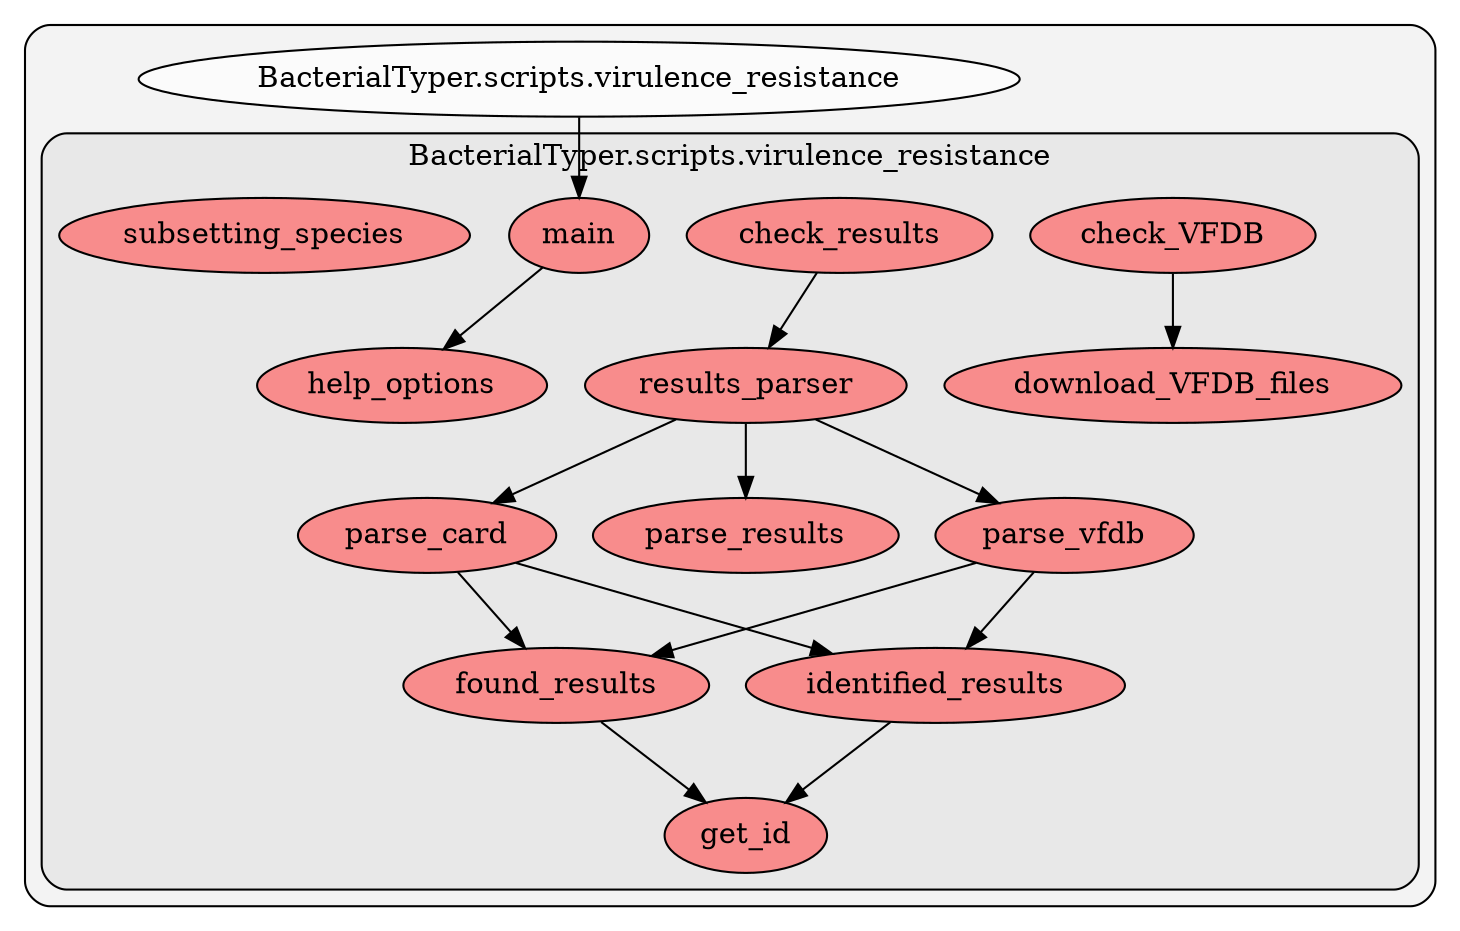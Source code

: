 digraph G {
    graph [rankdir=TB, clusterrank="local"];
    subgraph cluster_G {

        graph [style="filled,rounded",fillcolor="#80808018", label=""];
        BacterialTyper__scripts__virulence_resistance [label="BacterialTyper.scripts.virulence_resistance", style="filled", fillcolor="#ffffffb2", fontcolor="#000000", group="0"];
        subgraph cluster_BacterialTyper__scripts__virulence_resistance {

            graph [style="filled,rounded",fillcolor="#80808018", label="BacterialTyper.scripts.virulence_resistance"];
            BacterialTyper__scripts__virulence_resistance__check_VFDB [label="check_VFDB", style="filled", fillcolor="#ff6565b2", fontcolor="#000000", group="0"];
        }
        subgraph cluster_BacterialTyper__scripts__virulence_resistance {

            graph [style="filled,rounded",fillcolor="#80808018", label="BacterialTyper.scripts.virulence_resistance"];
            BacterialTyper__scripts__virulence_resistance__check_results [label="check_results", style="filled", fillcolor="#ff6565b2", fontcolor="#000000", group="0"];
        }
        subgraph cluster_BacterialTyper__scripts__virulence_resistance {

            graph [style="filled,rounded",fillcolor="#80808018", label="BacterialTyper.scripts.virulence_resistance"];
            BacterialTyper__scripts__virulence_resistance__download_VFDB_files [label="download_VFDB_files", style="filled", fillcolor="#ff6565b2", fontcolor="#000000", group="0"];
        }
        subgraph cluster_BacterialTyper__scripts__virulence_resistance {

            graph [style="filled,rounded",fillcolor="#80808018", label="BacterialTyper.scripts.virulence_resistance"];
            BacterialTyper__scripts__virulence_resistance__found_results [label="found_results", style="filled", fillcolor="#ff6565b2", fontcolor="#000000", group="0"];
        }
        subgraph cluster_BacterialTyper__scripts__virulence_resistance {

            graph [style="filled,rounded",fillcolor="#80808018", label="BacterialTyper.scripts.virulence_resistance"];
            BacterialTyper__scripts__virulence_resistance__get_id [label="get_id", style="filled", fillcolor="#ff6565b2", fontcolor="#000000", group="0"];
        }
        subgraph cluster_BacterialTyper__scripts__virulence_resistance {

            graph [style="filled,rounded",fillcolor="#80808018", label="BacterialTyper.scripts.virulence_resistance"];
            BacterialTyper__scripts__virulence_resistance__help_options [label="help_options", style="filled", fillcolor="#ff6565b2", fontcolor="#000000", group="0"];
        }
        subgraph cluster_BacterialTyper__scripts__virulence_resistance {

            graph [style="filled,rounded",fillcolor="#80808018", label="BacterialTyper.scripts.virulence_resistance"];
            BacterialTyper__scripts__virulence_resistance__identified_results [label="identified_results", style="filled", fillcolor="#ff6565b2", fontcolor="#000000", group="0"];
        }
        subgraph cluster_BacterialTyper__scripts__virulence_resistance {

            graph [style="filled,rounded",fillcolor="#80808018", label="BacterialTyper.scripts.virulence_resistance"];
            BacterialTyper__scripts__virulence_resistance__main [label="main", style="filled", fillcolor="#ff6565b2", fontcolor="#000000", group="0"];
        }
        subgraph cluster_BacterialTyper__scripts__virulence_resistance {

            graph [style="filled,rounded",fillcolor="#80808018", label="BacterialTyper.scripts.virulence_resistance"];
            BacterialTyper__scripts__virulence_resistance__parse_card [label="parse_card", style="filled", fillcolor="#ff6565b2", fontcolor="#000000", group="0"];
        }
        subgraph cluster_BacterialTyper__scripts__virulence_resistance {

            graph [style="filled,rounded",fillcolor="#80808018", label="BacterialTyper.scripts.virulence_resistance"];
            BacterialTyper__scripts__virulence_resistance__parse_results [label="parse_results", style="filled", fillcolor="#ff6565b2", fontcolor="#000000", group="0"];
        }
        subgraph cluster_BacterialTyper__scripts__virulence_resistance {

            graph [style="filled,rounded",fillcolor="#80808018", label="BacterialTyper.scripts.virulence_resistance"];
            BacterialTyper__scripts__virulence_resistance__parse_vfdb [label="parse_vfdb", style="filled", fillcolor="#ff6565b2", fontcolor="#000000", group="0"];
        }
        subgraph cluster_BacterialTyper__scripts__virulence_resistance {

            graph [style="filled,rounded",fillcolor="#80808018", label="BacterialTyper.scripts.virulence_resistance"];
            BacterialTyper__scripts__virulence_resistance__results_parser [label="results_parser", style="filled", fillcolor="#ff6565b2", fontcolor="#000000", group="0"];
        }
        subgraph cluster_BacterialTyper__scripts__virulence_resistance {

            graph [style="filled,rounded",fillcolor="#80808018", label="BacterialTyper.scripts.virulence_resistance"];
            BacterialTyper__scripts__virulence_resistance__subsetting_species [label="subsetting_species", style="filled", fillcolor="#ff6565b2", fontcolor="#000000", group="0"];
        }
    }
        BacterialTyper__scripts__virulence_resistance -> BacterialTyper__scripts__virulence_resistance__main [style="solid", color="#000000"];
        BacterialTyper__scripts__virulence_resistance__parse_vfdb -> BacterialTyper__scripts__virulence_resistance__identified_results [style="solid", color="#000000"];
        BacterialTyper__scripts__virulence_resistance__parse_vfdb -> BacterialTyper__scripts__virulence_resistance__found_results [style="solid", color="#000000"];
        BacterialTyper__scripts__virulence_resistance__parse_card -> BacterialTyper__scripts__virulence_resistance__identified_results [style="solid", color="#000000"];
        BacterialTyper__scripts__virulence_resistance__parse_card -> BacterialTyper__scripts__virulence_resistance__found_results [style="solid", color="#000000"];
        BacterialTyper__scripts__virulence_resistance__found_results -> BacterialTyper__scripts__virulence_resistance__get_id [style="solid", color="#000000"];
        BacterialTyper__scripts__virulence_resistance__identified_results -> BacterialTyper__scripts__virulence_resistance__get_id [style="solid", color="#000000"];
        BacterialTyper__scripts__virulence_resistance__check_results -> BacterialTyper__scripts__virulence_resistance__results_parser [style="solid", color="#000000"];
        BacterialTyper__scripts__virulence_resistance__results_parser -> BacterialTyper__scripts__virulence_resistance__parse_vfdb [style="solid", color="#000000"];
        BacterialTyper__scripts__virulence_resistance__results_parser -> BacterialTyper__scripts__virulence_resistance__parse_card [style="solid", color="#000000"];
        BacterialTyper__scripts__virulence_resistance__results_parser -> BacterialTyper__scripts__virulence_resistance__parse_results [style="solid", color="#000000"];
        BacterialTyper__scripts__virulence_resistance__check_VFDB -> BacterialTyper__scripts__virulence_resistance__download_VFDB_files [style="solid", color="#000000"];
        BacterialTyper__scripts__virulence_resistance__main -> BacterialTyper__scripts__virulence_resistance__help_options [style="solid", color="#000000"];
    }
